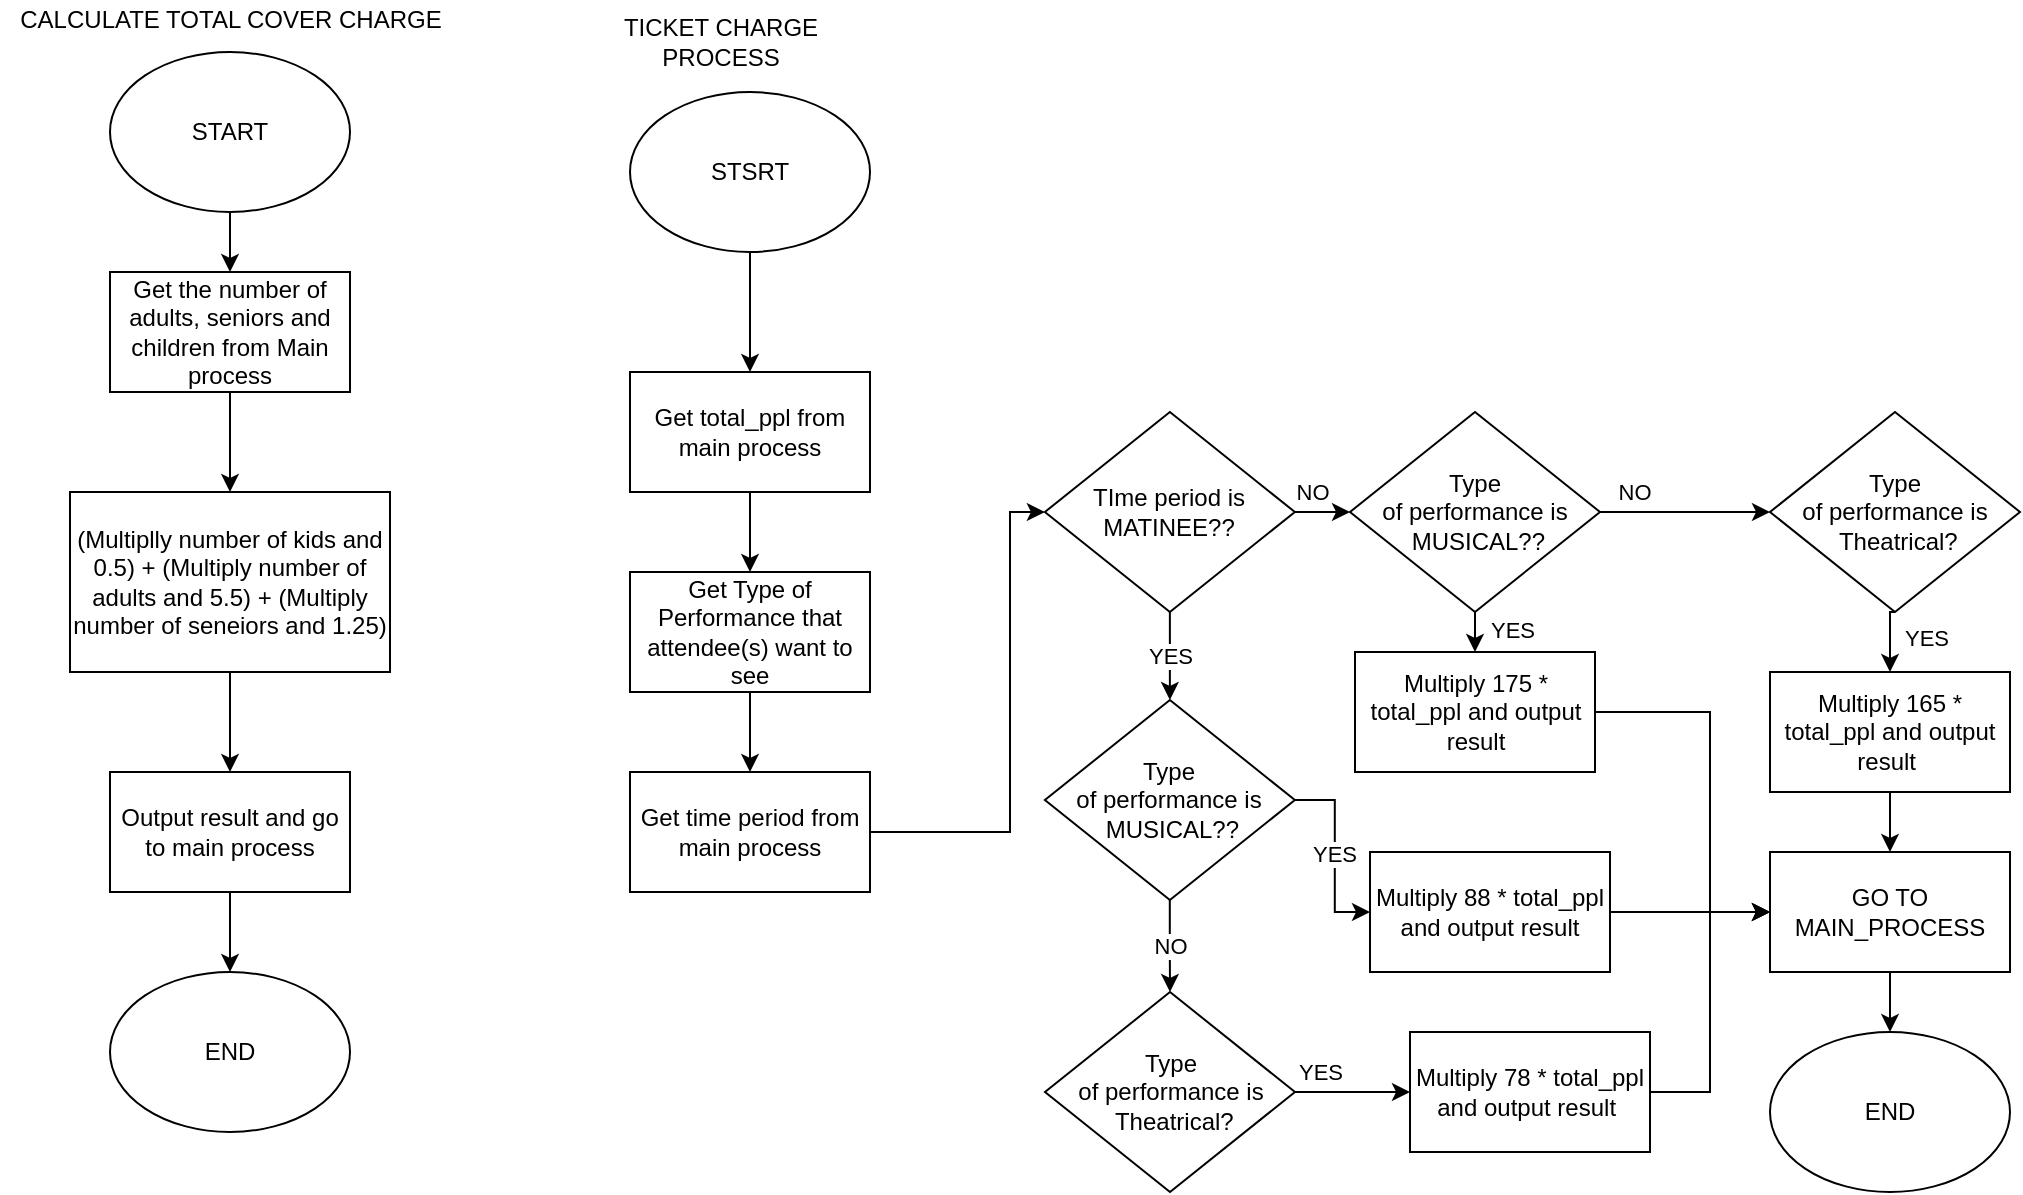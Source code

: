 <mxfile version="12.8.1" type="github">
  <diagram id="C5RBs43oDa-KdzZeNtuy" name="Page-1">
    <mxGraphModel dx="1447" dy="750" grid="1" gridSize="10" guides="1" tooltips="1" connect="1" arrows="1" fold="1" page="1" pageScale="1" pageWidth="1169" pageHeight="827" math="0" shadow="0">
      <root>
        <mxCell id="WIyWlLk6GJQsqaUBKTNV-0" />
        <mxCell id="WIyWlLk6GJQsqaUBKTNV-1" parent="WIyWlLk6GJQsqaUBKTNV-0" />
        <mxCell id="uj49Rtw7FwXmR8BoE2G_-5" value="" style="edgeStyle=orthogonalEdgeStyle;rounded=0;orthogonalLoop=1;jettySize=auto;html=1;" parent="WIyWlLk6GJQsqaUBKTNV-1" source="uj49Rtw7FwXmR8BoE2G_-0" target="uj49Rtw7FwXmR8BoE2G_-2" edge="1">
          <mxGeometry relative="1" as="geometry" />
        </mxCell>
        <mxCell id="uj49Rtw7FwXmR8BoE2G_-0" value="Get the number of adults, seniors and children from Main process" style="rounded=0;whiteSpace=wrap;html=1;" parent="WIyWlLk6GJQsqaUBKTNV-1" vertex="1">
          <mxGeometry x="130" y="150" width="120" height="60" as="geometry" />
        </mxCell>
        <mxCell id="uj49Rtw7FwXmR8BoE2G_-6" value="" style="edgeStyle=orthogonalEdgeStyle;rounded=0;orthogonalLoop=1;jettySize=auto;html=1;" parent="WIyWlLk6GJQsqaUBKTNV-1" source="uj49Rtw7FwXmR8BoE2G_-2" target="uj49Rtw7FwXmR8BoE2G_-4" edge="1">
          <mxGeometry relative="1" as="geometry" />
        </mxCell>
        <mxCell id="uj49Rtw7FwXmR8BoE2G_-2" value="(Multiplly number of kids and 0.5) + (Multiply number of adults and 5.5) + (Multiply number of seneiors and 1.25)" style="rounded=0;whiteSpace=wrap;html=1;" parent="WIyWlLk6GJQsqaUBKTNV-1" vertex="1">
          <mxGeometry x="110" y="260" width="160" height="90" as="geometry" />
        </mxCell>
        <mxCell id="uj49Rtw7FwXmR8BoE2G_-19" value="" style="edgeStyle=orthogonalEdgeStyle;rounded=0;orthogonalLoop=1;jettySize=auto;html=1;" parent="WIyWlLk6GJQsqaUBKTNV-1" source="uj49Rtw7FwXmR8BoE2G_-4" target="uj49Rtw7FwXmR8BoE2G_-18" edge="1">
          <mxGeometry relative="1" as="geometry" />
        </mxCell>
        <mxCell id="uj49Rtw7FwXmR8BoE2G_-4" value="Output result and go to main process" style="rounded=0;whiteSpace=wrap;html=1;" parent="WIyWlLk6GJQsqaUBKTNV-1" vertex="1">
          <mxGeometry x="130" y="400" width="120" height="60" as="geometry" />
        </mxCell>
        <mxCell id="uj49Rtw7FwXmR8BoE2G_-7" value="CALCULATE TOTAL COVER CHARGE" style="text;html=1;align=center;verticalAlign=middle;resizable=0;points=[];autosize=1;" parent="WIyWlLk6GJQsqaUBKTNV-1" vertex="1">
          <mxGeometry x="75" y="14" width="230" height="20" as="geometry" />
        </mxCell>
        <mxCell id="uj49Rtw7FwXmR8BoE2G_-17" value="" style="edgeStyle=orthogonalEdgeStyle;rounded=0;orthogonalLoop=1;jettySize=auto;html=1;" parent="WIyWlLk6GJQsqaUBKTNV-1" source="uj49Rtw7FwXmR8BoE2G_-16" target="uj49Rtw7FwXmR8BoE2G_-0" edge="1">
          <mxGeometry relative="1" as="geometry" />
        </mxCell>
        <mxCell id="uj49Rtw7FwXmR8BoE2G_-16" value="START" style="ellipse;whiteSpace=wrap;html=1;" parent="WIyWlLk6GJQsqaUBKTNV-1" vertex="1">
          <mxGeometry x="130" y="40" width="120" height="80" as="geometry" />
        </mxCell>
        <mxCell id="uj49Rtw7FwXmR8BoE2G_-18" value="END" style="ellipse;whiteSpace=wrap;html=1;" parent="WIyWlLk6GJQsqaUBKTNV-1" vertex="1">
          <mxGeometry x="130" y="500" width="120" height="80" as="geometry" />
        </mxCell>
        <mxCell id="uj49Rtw7FwXmR8BoE2G_-24" value="TICKET CHARGE&lt;br&gt;PROCESS" style="text;html=1;align=center;verticalAlign=middle;resizable=0;points=[];autosize=1;" parent="WIyWlLk6GJQsqaUBKTNV-1" vertex="1">
          <mxGeometry x="380" y="20" width="110" height="30" as="geometry" />
        </mxCell>
        <mxCell id="uj49Rtw7FwXmR8BoE2G_-29" value="" style="edgeStyle=orthogonalEdgeStyle;rounded=0;orthogonalLoop=1;jettySize=auto;html=1;" parent="WIyWlLk6GJQsqaUBKTNV-1" source="uj49Rtw7FwXmR8BoE2G_-26" target="uj49Rtw7FwXmR8BoE2G_-27" edge="1">
          <mxGeometry relative="1" as="geometry" />
        </mxCell>
        <mxCell id="uj49Rtw7FwXmR8BoE2G_-26" value="STSRT" style="ellipse;whiteSpace=wrap;html=1;" parent="WIyWlLk6GJQsqaUBKTNV-1" vertex="1">
          <mxGeometry x="390" y="60" width="120" height="80" as="geometry" />
        </mxCell>
        <mxCell id="uj49Rtw7FwXmR8BoE2G_-30" value="" style="edgeStyle=orthogonalEdgeStyle;rounded=0;orthogonalLoop=1;jettySize=auto;html=1;" parent="WIyWlLk6GJQsqaUBKTNV-1" source="uj49Rtw7FwXmR8BoE2G_-27" target="uj49Rtw7FwXmR8BoE2G_-28" edge="1">
          <mxGeometry relative="1" as="geometry" />
        </mxCell>
        <mxCell id="uj49Rtw7FwXmR8BoE2G_-27" value="Get total_ppl from main process" style="rounded=0;whiteSpace=wrap;html=1;" parent="WIyWlLk6GJQsqaUBKTNV-1" vertex="1">
          <mxGeometry x="390" y="200" width="120" height="60" as="geometry" />
        </mxCell>
        <mxCell id="uj49Rtw7FwXmR8BoE2G_-35" value="" style="edgeStyle=orthogonalEdgeStyle;rounded=0;orthogonalLoop=1;jettySize=auto;html=1;" parent="WIyWlLk6GJQsqaUBKTNV-1" source="uj49Rtw7FwXmR8BoE2G_-28" target="uj49Rtw7FwXmR8BoE2G_-34" edge="1">
          <mxGeometry relative="1" as="geometry" />
        </mxCell>
        <mxCell id="uj49Rtw7FwXmR8BoE2G_-28" value="Get Type of Performance that attendee(s) want to see" style="rounded=0;whiteSpace=wrap;html=1;" parent="WIyWlLk6GJQsqaUBKTNV-1" vertex="1">
          <mxGeometry x="390" y="300" width="120" height="60" as="geometry" />
        </mxCell>
        <mxCell id="uj49Rtw7FwXmR8BoE2G_-37" style="edgeStyle=orthogonalEdgeStyle;rounded=0;orthogonalLoop=1;jettySize=auto;html=1;entryX=0;entryY=0.5;entryDx=0;entryDy=0;" parent="WIyWlLk6GJQsqaUBKTNV-1" source="uj49Rtw7FwXmR8BoE2G_-34" target="uj49Rtw7FwXmR8BoE2G_-42" edge="1">
          <mxGeometry relative="1" as="geometry">
            <Array as="points">
              <mxPoint x="580" y="430" />
              <mxPoint x="580" y="270" />
            </Array>
            <mxPoint x="600.0" y="150" as="targetPoint" />
          </mxGeometry>
        </mxCell>
        <mxCell id="uj49Rtw7FwXmR8BoE2G_-34" value="Get time period from main process" style="rounded=0;whiteSpace=wrap;html=1;" parent="WIyWlLk6GJQsqaUBKTNV-1" vertex="1">
          <mxGeometry x="390" y="400" width="120" height="60" as="geometry" />
        </mxCell>
        <mxCell id="0F04t4CtPUl_Fwlq3CfR-6" value="YES" style="edgeStyle=orthogonalEdgeStyle;rounded=0;orthogonalLoop=1;jettySize=auto;html=1;" edge="1" parent="WIyWlLk6GJQsqaUBKTNV-1" source="uj49Rtw7FwXmR8BoE2G_-42" target="0F04t4CtPUl_Fwlq3CfR-5">
          <mxGeometry relative="1" as="geometry" />
        </mxCell>
        <mxCell id="0F04t4CtPUl_Fwlq3CfR-13" value="NO" style="edgeStyle=orthogonalEdgeStyle;rounded=0;orthogonalLoop=1;jettySize=auto;html=1;exitX=1;exitY=0.5;exitDx=0;exitDy=0;entryX=0;entryY=0.5;entryDx=0;entryDy=0;" edge="1" parent="WIyWlLk6GJQsqaUBKTNV-1" source="uj49Rtw7FwXmR8BoE2G_-42" target="0F04t4CtPUl_Fwlq3CfR-9">
          <mxGeometry x="-0.451" y="10" relative="1" as="geometry">
            <mxPoint x="1" as="offset" />
          </mxGeometry>
        </mxCell>
        <mxCell id="uj49Rtw7FwXmR8BoE2G_-42" value="TIme period is MATINEE??" style="rhombus;whiteSpace=wrap;html=1;" parent="WIyWlLk6GJQsqaUBKTNV-1" vertex="1">
          <mxGeometry x="597.44" y="220" width="125" height="100" as="geometry" />
        </mxCell>
        <mxCell id="0F04t4CtPUl_Fwlq3CfR-15" value="NO" style="edgeStyle=orthogonalEdgeStyle;rounded=0;orthogonalLoop=1;jettySize=auto;html=1;" edge="1" parent="WIyWlLk6GJQsqaUBKTNV-1" source="0F04t4CtPUl_Fwlq3CfR-5" target="0F04t4CtPUl_Fwlq3CfR-14">
          <mxGeometry relative="1" as="geometry" />
        </mxCell>
        <mxCell id="0F04t4CtPUl_Fwlq3CfR-23" value="YES" style="edgeStyle=orthogonalEdgeStyle;rounded=0;orthogonalLoop=1;jettySize=auto;html=1;exitX=1;exitY=0.5;exitDx=0;exitDy=0;entryX=0;entryY=0.5;entryDx=0;entryDy=0;" edge="1" parent="WIyWlLk6GJQsqaUBKTNV-1" source="0F04t4CtPUl_Fwlq3CfR-5" target="0F04t4CtPUl_Fwlq3CfR-21">
          <mxGeometry relative="1" as="geometry" />
        </mxCell>
        <mxCell id="0F04t4CtPUl_Fwlq3CfR-5" value="Type &lt;br&gt;of performance is&lt;br&gt;&amp;nbsp;MUSICAL??" style="rhombus;whiteSpace=wrap;html=1;" vertex="1" parent="WIyWlLk6GJQsqaUBKTNV-1">
          <mxGeometry x="597.44" y="364" width="125" height="100" as="geometry" />
        </mxCell>
        <mxCell id="0F04t4CtPUl_Fwlq3CfR-19" value="YES" style="edgeStyle=orthogonalEdgeStyle;rounded=0;orthogonalLoop=1;jettySize=auto;html=1;exitX=0.5;exitY=1;exitDx=0;exitDy=0;entryX=0.5;entryY=0;entryDx=0;entryDy=0;" edge="1" parent="WIyWlLk6GJQsqaUBKTNV-1" source="0F04t4CtPUl_Fwlq3CfR-8" target="0F04t4CtPUl_Fwlq3CfR-17">
          <mxGeometry y="18" relative="1" as="geometry">
            <Array as="points">
              <mxPoint x="1020" y="320" />
            </Array>
            <mxPoint y="-1" as="offset" />
          </mxGeometry>
        </mxCell>
        <mxCell id="0F04t4CtPUl_Fwlq3CfR-8" value="Type &lt;br&gt;of performance is&lt;br&gt;&amp;nbsp;Theatrical?" style="rhombus;whiteSpace=wrap;html=1;" vertex="1" parent="WIyWlLk6GJQsqaUBKTNV-1">
          <mxGeometry x="960" y="220" width="125" height="100" as="geometry" />
        </mxCell>
        <mxCell id="0F04t4CtPUl_Fwlq3CfR-11" value="NO" style="edgeStyle=orthogonalEdgeStyle;rounded=0;orthogonalLoop=1;jettySize=auto;html=1;exitX=1;exitY=0.5;exitDx=0;exitDy=0;entryX=0;entryY=0.5;entryDx=0;entryDy=0;" edge="1" parent="WIyWlLk6GJQsqaUBKTNV-1" source="0F04t4CtPUl_Fwlq3CfR-9" target="0F04t4CtPUl_Fwlq3CfR-8">
          <mxGeometry x="-0.6" y="10" relative="1" as="geometry">
            <mxPoint as="offset" />
          </mxGeometry>
        </mxCell>
        <mxCell id="0F04t4CtPUl_Fwlq3CfR-18" value="YES" style="edgeStyle=orthogonalEdgeStyle;rounded=0;orthogonalLoop=1;jettySize=auto;html=1;exitX=0.5;exitY=1;exitDx=0;exitDy=0;entryX=0.5;entryY=0;entryDx=0;entryDy=0;" edge="1" parent="WIyWlLk6GJQsqaUBKTNV-1" source="0F04t4CtPUl_Fwlq3CfR-9" target="0F04t4CtPUl_Fwlq3CfR-16">
          <mxGeometry y="18" relative="1" as="geometry">
            <mxPoint y="-1" as="offset" />
          </mxGeometry>
        </mxCell>
        <mxCell id="0F04t4CtPUl_Fwlq3CfR-9" value="Type &lt;br&gt;of performance is&lt;br&gt;&amp;nbsp;MUSICAL??" style="rhombus;whiteSpace=wrap;html=1;" vertex="1" parent="WIyWlLk6GJQsqaUBKTNV-1">
          <mxGeometry x="750" y="220" width="125" height="100" as="geometry" />
        </mxCell>
        <mxCell id="0F04t4CtPUl_Fwlq3CfR-24" value="YES" style="edgeStyle=orthogonalEdgeStyle;rounded=0;orthogonalLoop=1;jettySize=auto;html=1;exitX=1;exitY=0.5;exitDx=0;exitDy=0;entryX=0;entryY=0.5;entryDx=0;entryDy=0;" edge="1" parent="WIyWlLk6GJQsqaUBKTNV-1" source="0F04t4CtPUl_Fwlq3CfR-14" target="0F04t4CtPUl_Fwlq3CfR-22">
          <mxGeometry x="-0.563" y="10" relative="1" as="geometry">
            <Array as="points">
              <mxPoint x="770" y="560" />
              <mxPoint x="770" y="560" />
            </Array>
            <mxPoint as="offset" />
          </mxGeometry>
        </mxCell>
        <mxCell id="0F04t4CtPUl_Fwlq3CfR-14" value="Type &lt;br&gt;of performance is&lt;br&gt;&amp;nbsp;Theatrical?" style="rhombus;whiteSpace=wrap;html=1;" vertex="1" parent="WIyWlLk6GJQsqaUBKTNV-1">
          <mxGeometry x="597.5" y="510" width="125" height="100" as="geometry" />
        </mxCell>
        <mxCell id="0F04t4CtPUl_Fwlq3CfR-27" style="edgeStyle=orthogonalEdgeStyle;rounded=0;orthogonalLoop=1;jettySize=auto;html=1;entryX=0;entryY=0.5;entryDx=0;entryDy=0;exitX=1;exitY=0.5;exitDx=0;exitDy=0;" edge="1" parent="WIyWlLk6GJQsqaUBKTNV-1" source="0F04t4CtPUl_Fwlq3CfR-16" target="0F04t4CtPUl_Fwlq3CfR-26">
          <mxGeometry relative="1" as="geometry">
            <Array as="points">
              <mxPoint x="930" y="370" />
              <mxPoint x="930" y="470" />
            </Array>
          </mxGeometry>
        </mxCell>
        <mxCell id="0F04t4CtPUl_Fwlq3CfR-16" value="Multiply 175 * total_ppl and output result&lt;span style=&quot;color: rgba(0 , 0 , 0 , 0) ; font-family: monospace ; font-size: 0px ; white-space: nowrap&quot;&gt;%3CmxGraphModel%3E%3Croot%3E%3CmxCell%20id%3D%220%22%2F%3E%3CmxCell%20id%3D%221%22%20parent%3D%220%22%2F%3E%3CmxCell%20id%3D%222%22%20value%3D%22TIme%20period%20is%20MATINEE%3F%3F%22%20style%3D%22rhombus%3BwhiteSpace%3Dwrap%3Bhtml%3D1%3B%22%20vertex%3D%221%22%20parent%3D%221%22%3E%3CmxGeometry%20x%3D%22687.5%22%20y%3D%22220%22%20width%3D%22125%22%20height%3D%22100%22%20as%3D%22geometry%22%2F%3E%3C%2FmxCell%3E%3C%2Froot%3E%3C%2FmxGraphModel%3E&lt;/span&gt;" style="rounded=0;whiteSpace=wrap;html=1;" vertex="1" parent="WIyWlLk6GJQsqaUBKTNV-1">
          <mxGeometry x="752.5" y="340" width="120" height="60" as="geometry" />
        </mxCell>
        <mxCell id="0F04t4CtPUl_Fwlq3CfR-28" style="edgeStyle=orthogonalEdgeStyle;rounded=0;orthogonalLoop=1;jettySize=auto;html=1;entryX=0.5;entryY=0;entryDx=0;entryDy=0;" edge="1" parent="WIyWlLk6GJQsqaUBKTNV-1" source="0F04t4CtPUl_Fwlq3CfR-17" target="0F04t4CtPUl_Fwlq3CfR-26">
          <mxGeometry relative="1" as="geometry" />
        </mxCell>
        <mxCell id="0F04t4CtPUl_Fwlq3CfR-17" value="Multiply 165 * total_ppl and output result&amp;nbsp;&lt;span style=&quot;color: rgba(0 , 0 , 0 , 0) ; font-family: monospace ; font-size: 0px ; white-space: nowrap&quot;&gt;%3CmxGraphModel%3E%3Croot%3E%3CmxCell%20id%3D%220%22%2F%3E%3CmxCell%20id%3D%221%22%20parent%3D%220%22%2F%3E%3CmxCell%20id%3D%222%22%20value%3D%22TIme%20period%20is%20MATINEE%3F%3F%22%20style%3D%22rhombus%3BwhiteSpace%3Dwrap%3Bhtml%3D1%3B%22%20vertex%3D%221%22%20parent%3D%221%22%3E%3CmxGeometry%20x%3D%22687.5%22%20y%3D%22220%22%20width%3D%22125%22%20height%3D%22100%22%20as%3D%22geometry%22%2F%3E%3C%2FmxCell%3E%3C%2Froot%3E%3C%2FmxGraphModel%3E&amp;nbsp; dsssdssdfvcssdvsvsdvsdvsdvsd&lt;/span&gt;" style="rounded=0;whiteSpace=wrap;html=1;" vertex="1" parent="WIyWlLk6GJQsqaUBKTNV-1">
          <mxGeometry x="960" y="350" width="120" height="60" as="geometry" />
        </mxCell>
        <mxCell id="0F04t4CtPUl_Fwlq3CfR-29" value="" style="edgeStyle=orthogonalEdgeStyle;rounded=0;orthogonalLoop=1;jettySize=auto;html=1;" edge="1" parent="WIyWlLk6GJQsqaUBKTNV-1" source="0F04t4CtPUl_Fwlq3CfR-21" target="0F04t4CtPUl_Fwlq3CfR-26">
          <mxGeometry relative="1" as="geometry">
            <Array as="points">
              <mxPoint x="910" y="470" />
              <mxPoint x="910" y="470" />
            </Array>
          </mxGeometry>
        </mxCell>
        <mxCell id="0F04t4CtPUl_Fwlq3CfR-21" value="Multiply 88 * total_ppl and output result&lt;span style=&quot;color: rgba(0 , 0 , 0 , 0) ; font-family: monospace ; font-size: 0px ; white-space: nowrap&quot;&gt;%3CmxGraphModel%3E%3Croot%3E%3CmxCell%20id%3D%220%22%2F%3E%3CmxCell%20id%3D%221%22%20parent%3D%220%22%2F%3E%3CmxCell%20id%3D%222%22%20value%3D%22TIme%20period%20is%20MATINEE%3F%3F%22%20style%3D%22rhombus%3BwhiteSpace%3Dwrap%3Bhtml%3D1%3B%22%20vertex%3D%221%22%20parent%3D%221%22%3E%3CmxGeometry%20x%3D%22687.5%22%20y%3D%22220%22%20width%3D%22125%22%20height%3D%22100%22%20as%3D%22geometry%22%2F%3E%3C%2FmxCell%3E%3C%2Froot%3E%3C%2FmxGraphModel%3E&lt;/span&gt;" style="rounded=0;whiteSpace=wrap;html=1;" vertex="1" parent="WIyWlLk6GJQsqaUBKTNV-1">
          <mxGeometry x="760" y="440" width="120" height="60" as="geometry" />
        </mxCell>
        <mxCell id="0F04t4CtPUl_Fwlq3CfR-30" style="edgeStyle=orthogonalEdgeStyle;rounded=0;orthogonalLoop=1;jettySize=auto;html=1;entryX=0;entryY=0.5;entryDx=0;entryDy=0;" edge="1" parent="WIyWlLk6GJQsqaUBKTNV-1" source="0F04t4CtPUl_Fwlq3CfR-22" target="0F04t4CtPUl_Fwlq3CfR-26">
          <mxGeometry relative="1" as="geometry" />
        </mxCell>
        <mxCell id="0F04t4CtPUl_Fwlq3CfR-22" value="&lt;span style=&quot;white-space: normal&quot;&gt;Multiply 78 * total_ppl and output result&amp;nbsp;&lt;/span&gt;&lt;span style=&quot;color: rgba(0 , 0 , 0 , 0) ; font-family: monospace ; font-size: 0px&quot;&gt;%3CmxGraphModel%3E%3Croot%3E%3CmxCell%20id%3D%220%22%2F%3E%3CmxCell%20id%3D%221%22%20parent%3D%220%22%2F%3E%3CmxCell%20id%3D%222%22%20value%3D%22TIme%20period%20is%20MATINEE%3F%3F%22%20style%3D%22rhombus%3BwhiteSpace%3Dwrap%3Bhtml%3D1%3B%22%20vertex%3D%221%22%20parent%3D%221%22%3E%3CmxGeometry%20x%3D%22687.5%22%20y%3D%22220%22%20width%3D%22125%22%20height%3D%22100%22%20as%3D%22geometry%22%2F%3E%3C%2FmxCell%3E%3C%2Froot%3E%3C%2FmxGraphModel%3E&amp;nbsp; dsssdssdfvcssdvsvsdvsdvsdvsd an&amp;nbsp;&lt;/span&gt;" style="rounded=0;whiteSpace=wrap;html=1;" vertex="1" parent="WIyWlLk6GJQsqaUBKTNV-1">
          <mxGeometry x="780" y="530" width="120" height="60" as="geometry" />
        </mxCell>
        <mxCell id="0F04t4CtPUl_Fwlq3CfR-25" value="END" style="ellipse;whiteSpace=wrap;html=1;" vertex="1" parent="WIyWlLk6GJQsqaUBKTNV-1">
          <mxGeometry x="960" y="530" width="120" height="80" as="geometry" />
        </mxCell>
        <mxCell id="0F04t4CtPUl_Fwlq3CfR-31" style="edgeStyle=orthogonalEdgeStyle;rounded=0;orthogonalLoop=1;jettySize=auto;html=1;exitX=0.5;exitY=1;exitDx=0;exitDy=0;entryX=0.5;entryY=0;entryDx=0;entryDy=0;" edge="1" parent="WIyWlLk6GJQsqaUBKTNV-1" source="0F04t4CtPUl_Fwlq3CfR-26" target="0F04t4CtPUl_Fwlq3CfR-25">
          <mxGeometry relative="1" as="geometry" />
        </mxCell>
        <mxCell id="0F04t4CtPUl_Fwlq3CfR-26" value="GO TO MAIN_PROCESS" style="rounded=0;whiteSpace=wrap;html=1;" vertex="1" parent="WIyWlLk6GJQsqaUBKTNV-1">
          <mxGeometry x="960" y="440" width="120" height="60" as="geometry" />
        </mxCell>
      </root>
    </mxGraphModel>
  </diagram>
</mxfile>
